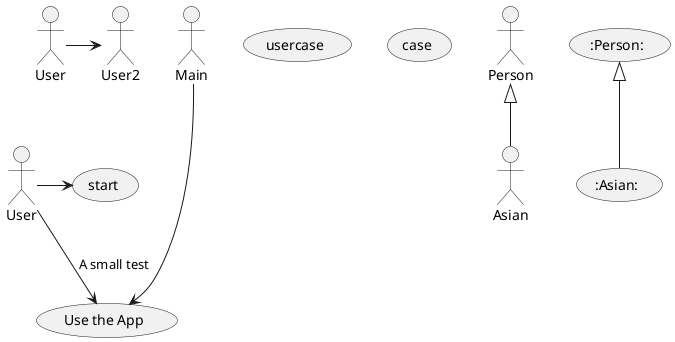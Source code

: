 @startuml


:User: as  Men

:User2: as  Men2

Men -> Men2

(usercase)

usecase (case) as uc4


User -> (start)
User --> (Use the App) : A small test
:Main: --->  (Use the App)

:Person: <|-- :Asian:


(:Person:) <|-- (:Asian:)



@enduml